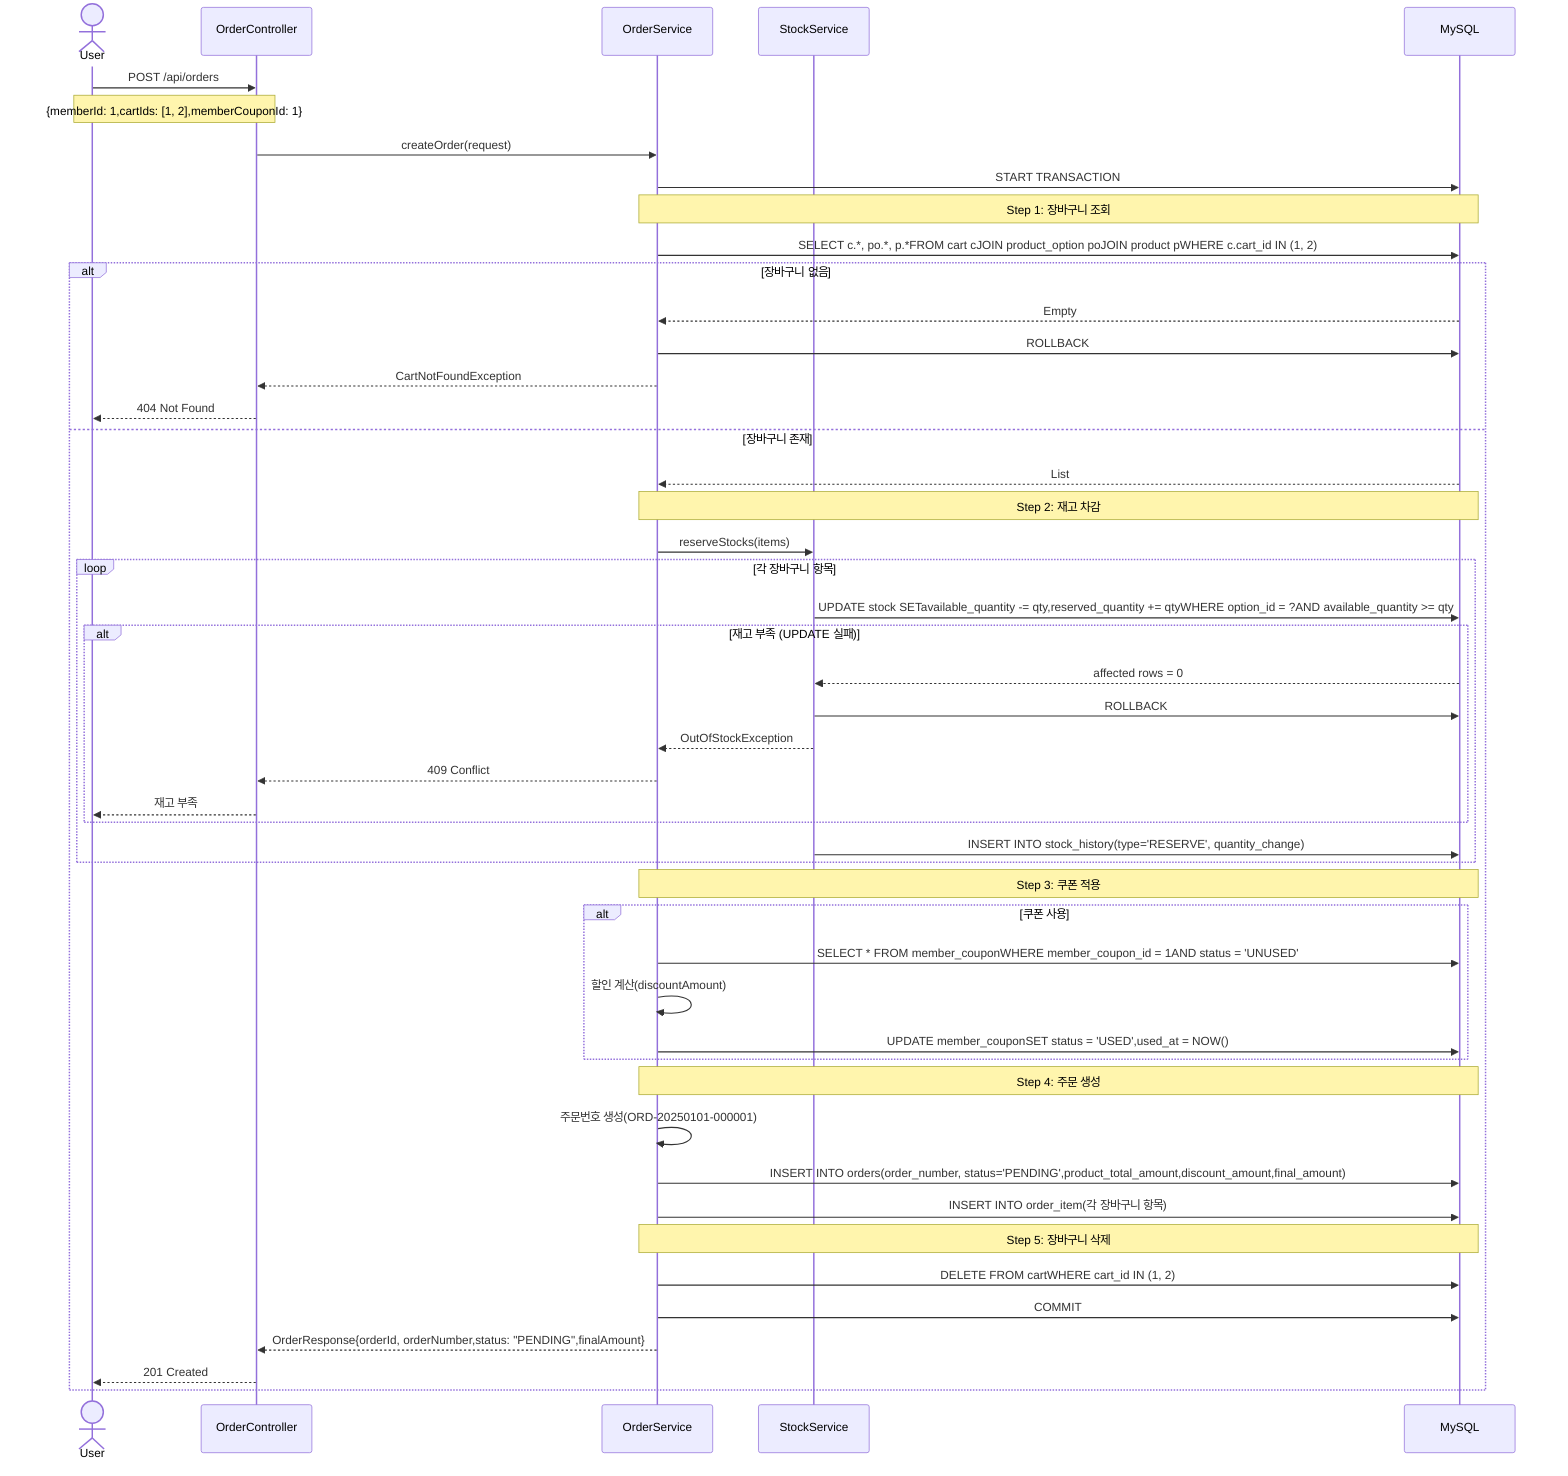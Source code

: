 sequenceDiagram
    actor User
    participant API as OrderController
    participant OrderSvc as OrderService
    participant StockSvc as StockService
    participant DB as MySQL

    User->>API: POST /api/orders
    Note over User,API: {memberId: 1,cartIds: [1, 2],memberCouponId: 1}

    API->>OrderSvc: createOrder(request)
    OrderSvc->>DB: START TRANSACTION

    Note over OrderSvc,DB: Step 1: 장바구니 조회
    OrderSvc->>DB: SELECT c.*, po.*, p.*FROM cart cJOIN product_option poJOIN product pWHERE c.cart_id IN (1, 2)

    alt 장바구니 없음
        DB-->>OrderSvc: Empty
        OrderSvc->>DB: ROLLBACK
        OrderSvc-->>API: CartNotFoundException
        API-->>User: 404 Not Found
    else 장바구니 존재
        DB-->>OrderSvc: List

        Note over OrderSvc,DB: Step 2: 재고 차감
        OrderSvc->>StockSvc: reserveStocks(items)

        loop 각 장바구니 항목
            StockSvc->>DB: UPDATE stock SETavailable_quantity -= qty,reserved_quantity += qtyWHERE option_id = ?AND available_quantity >= qty

            alt 재고 부족 (UPDATE 실패)
                DB-->>StockSvc: affected rows = 0
                StockSvc->>DB: ROLLBACK
                StockSvc-->>OrderSvc: OutOfStockException
                OrderSvc-->>API: 409 Conflict
                API-->>User: 재고 부족
            end

            StockSvc->>DB: INSERT INTO stock_history(type='RESERVE', quantity_change)
        end

        Note over OrderSvc,DB: Step 3: 쿠폰 적용
        alt 쿠폰 사용
            OrderSvc->>DB: SELECT * FROM member_couponWHERE member_coupon_id = 1AND status = 'UNUSED'
            OrderSvc->>OrderSvc: 할인 계산(discountAmount)
            OrderSvc->>DB: UPDATE member_couponSET status = 'USED',used_at = NOW()
        end

        Note over OrderSvc,DB: Step 4: 주문 생성
        OrderSvc->>OrderSvc: 주문번호 생성(ORD-20250101-000001)
        OrderSvc->>DB: INSERT INTO orders(order_number, status='PENDING',product_total_amount,discount_amount,final_amount)

        OrderSvc->>DB: INSERT INTO order_item(각 장바구니 항목)

        Note over OrderSvc,DB: Step 5: 장바구니 삭제
        OrderSvc->>DB: DELETE FROM cartWHERE cart_id IN (1, 2)

        OrderSvc->>DB: COMMIT
        OrderSvc-->>API: OrderResponse{orderId, orderNumber,status: "PENDING",finalAmount}
        API-->>User: 201 Created
    end